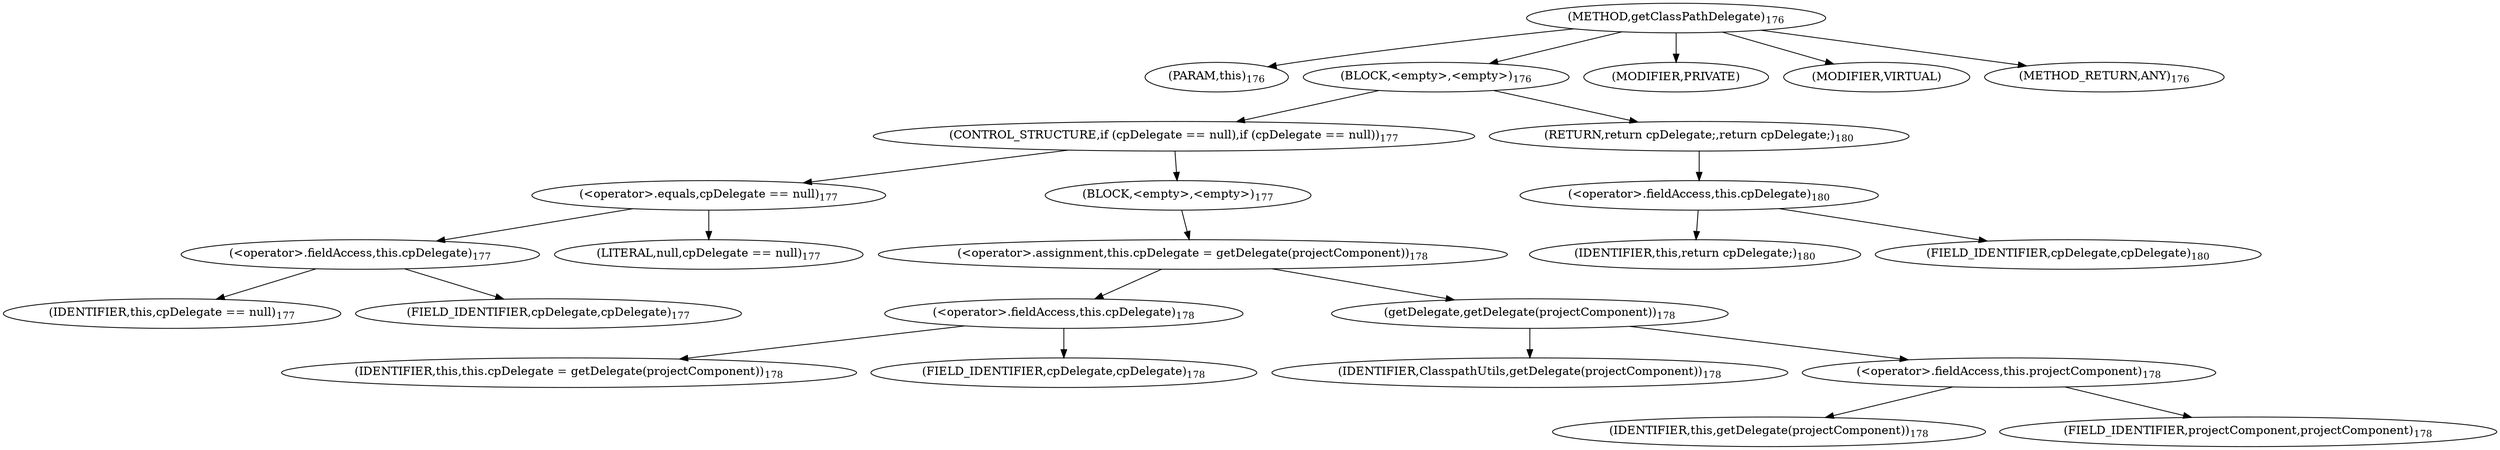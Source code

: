 digraph "getClassPathDelegate" {  
"278" [label = <(METHOD,getClassPathDelegate)<SUB>176</SUB>> ]
"279" [label = <(PARAM,this)<SUB>176</SUB>> ]
"280" [label = <(BLOCK,&lt;empty&gt;,&lt;empty&gt;)<SUB>176</SUB>> ]
"281" [label = <(CONTROL_STRUCTURE,if (cpDelegate == null),if (cpDelegate == null))<SUB>177</SUB>> ]
"282" [label = <(&lt;operator&gt;.equals,cpDelegate == null)<SUB>177</SUB>> ]
"283" [label = <(&lt;operator&gt;.fieldAccess,this.cpDelegate)<SUB>177</SUB>> ]
"284" [label = <(IDENTIFIER,this,cpDelegate == null)<SUB>177</SUB>> ]
"285" [label = <(FIELD_IDENTIFIER,cpDelegate,cpDelegate)<SUB>177</SUB>> ]
"286" [label = <(LITERAL,null,cpDelegate == null)<SUB>177</SUB>> ]
"287" [label = <(BLOCK,&lt;empty&gt;,&lt;empty&gt;)<SUB>177</SUB>> ]
"288" [label = <(&lt;operator&gt;.assignment,this.cpDelegate = getDelegate(projectComponent))<SUB>178</SUB>> ]
"289" [label = <(&lt;operator&gt;.fieldAccess,this.cpDelegate)<SUB>178</SUB>> ]
"290" [label = <(IDENTIFIER,this,this.cpDelegate = getDelegate(projectComponent))<SUB>178</SUB>> ]
"291" [label = <(FIELD_IDENTIFIER,cpDelegate,cpDelegate)<SUB>178</SUB>> ]
"292" [label = <(getDelegate,getDelegate(projectComponent))<SUB>178</SUB>> ]
"293" [label = <(IDENTIFIER,ClasspathUtils,getDelegate(projectComponent))<SUB>178</SUB>> ]
"294" [label = <(&lt;operator&gt;.fieldAccess,this.projectComponent)<SUB>178</SUB>> ]
"295" [label = <(IDENTIFIER,this,getDelegate(projectComponent))<SUB>178</SUB>> ]
"296" [label = <(FIELD_IDENTIFIER,projectComponent,projectComponent)<SUB>178</SUB>> ]
"297" [label = <(RETURN,return cpDelegate;,return cpDelegate;)<SUB>180</SUB>> ]
"298" [label = <(&lt;operator&gt;.fieldAccess,this.cpDelegate)<SUB>180</SUB>> ]
"299" [label = <(IDENTIFIER,this,return cpDelegate;)<SUB>180</SUB>> ]
"300" [label = <(FIELD_IDENTIFIER,cpDelegate,cpDelegate)<SUB>180</SUB>> ]
"301" [label = <(MODIFIER,PRIVATE)> ]
"302" [label = <(MODIFIER,VIRTUAL)> ]
"303" [label = <(METHOD_RETURN,ANY)<SUB>176</SUB>> ]
  "278" -> "279" 
  "278" -> "280" 
  "278" -> "301" 
  "278" -> "302" 
  "278" -> "303" 
  "280" -> "281" 
  "280" -> "297" 
  "281" -> "282" 
  "281" -> "287" 
  "282" -> "283" 
  "282" -> "286" 
  "283" -> "284" 
  "283" -> "285" 
  "287" -> "288" 
  "288" -> "289" 
  "288" -> "292" 
  "289" -> "290" 
  "289" -> "291" 
  "292" -> "293" 
  "292" -> "294" 
  "294" -> "295" 
  "294" -> "296" 
  "297" -> "298" 
  "298" -> "299" 
  "298" -> "300" 
}
